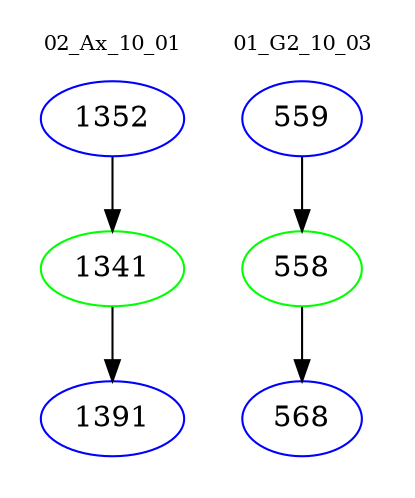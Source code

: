 digraph{
subgraph cluster_0 {
color = white
label = "02_Ax_10_01";
fontsize=10;
T0_1352 [label="1352", color="blue"]
T0_1352 -> T0_1341 [color="black"]
T0_1341 [label="1341", color="green"]
T0_1341 -> T0_1391 [color="black"]
T0_1391 [label="1391", color="blue"]
}
subgraph cluster_1 {
color = white
label = "01_G2_10_03";
fontsize=10;
T1_559 [label="559", color="blue"]
T1_559 -> T1_558 [color="black"]
T1_558 [label="558", color="green"]
T1_558 -> T1_568 [color="black"]
T1_568 [label="568", color="blue"]
}
}
